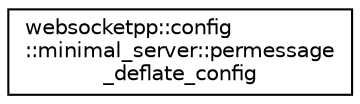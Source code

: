 digraph "Graphical Class Hierarchy"
{
  edge [fontname="Helvetica",fontsize="10",labelfontname="Helvetica",labelfontsize="10"];
  node [fontname="Helvetica",fontsize="10",shape=record];
  rankdir="LR";
  Node0 [label="websocketpp::config\l::minimal_server::permessage\l_deflate_config",height=0.2,width=0.4,color="black", fillcolor="white", style="filled",URL="$structwebsocketpp_1_1config_1_1minimal__server_1_1permessage__deflate__config.html",tooltip="Extension specific settings: "];
}
